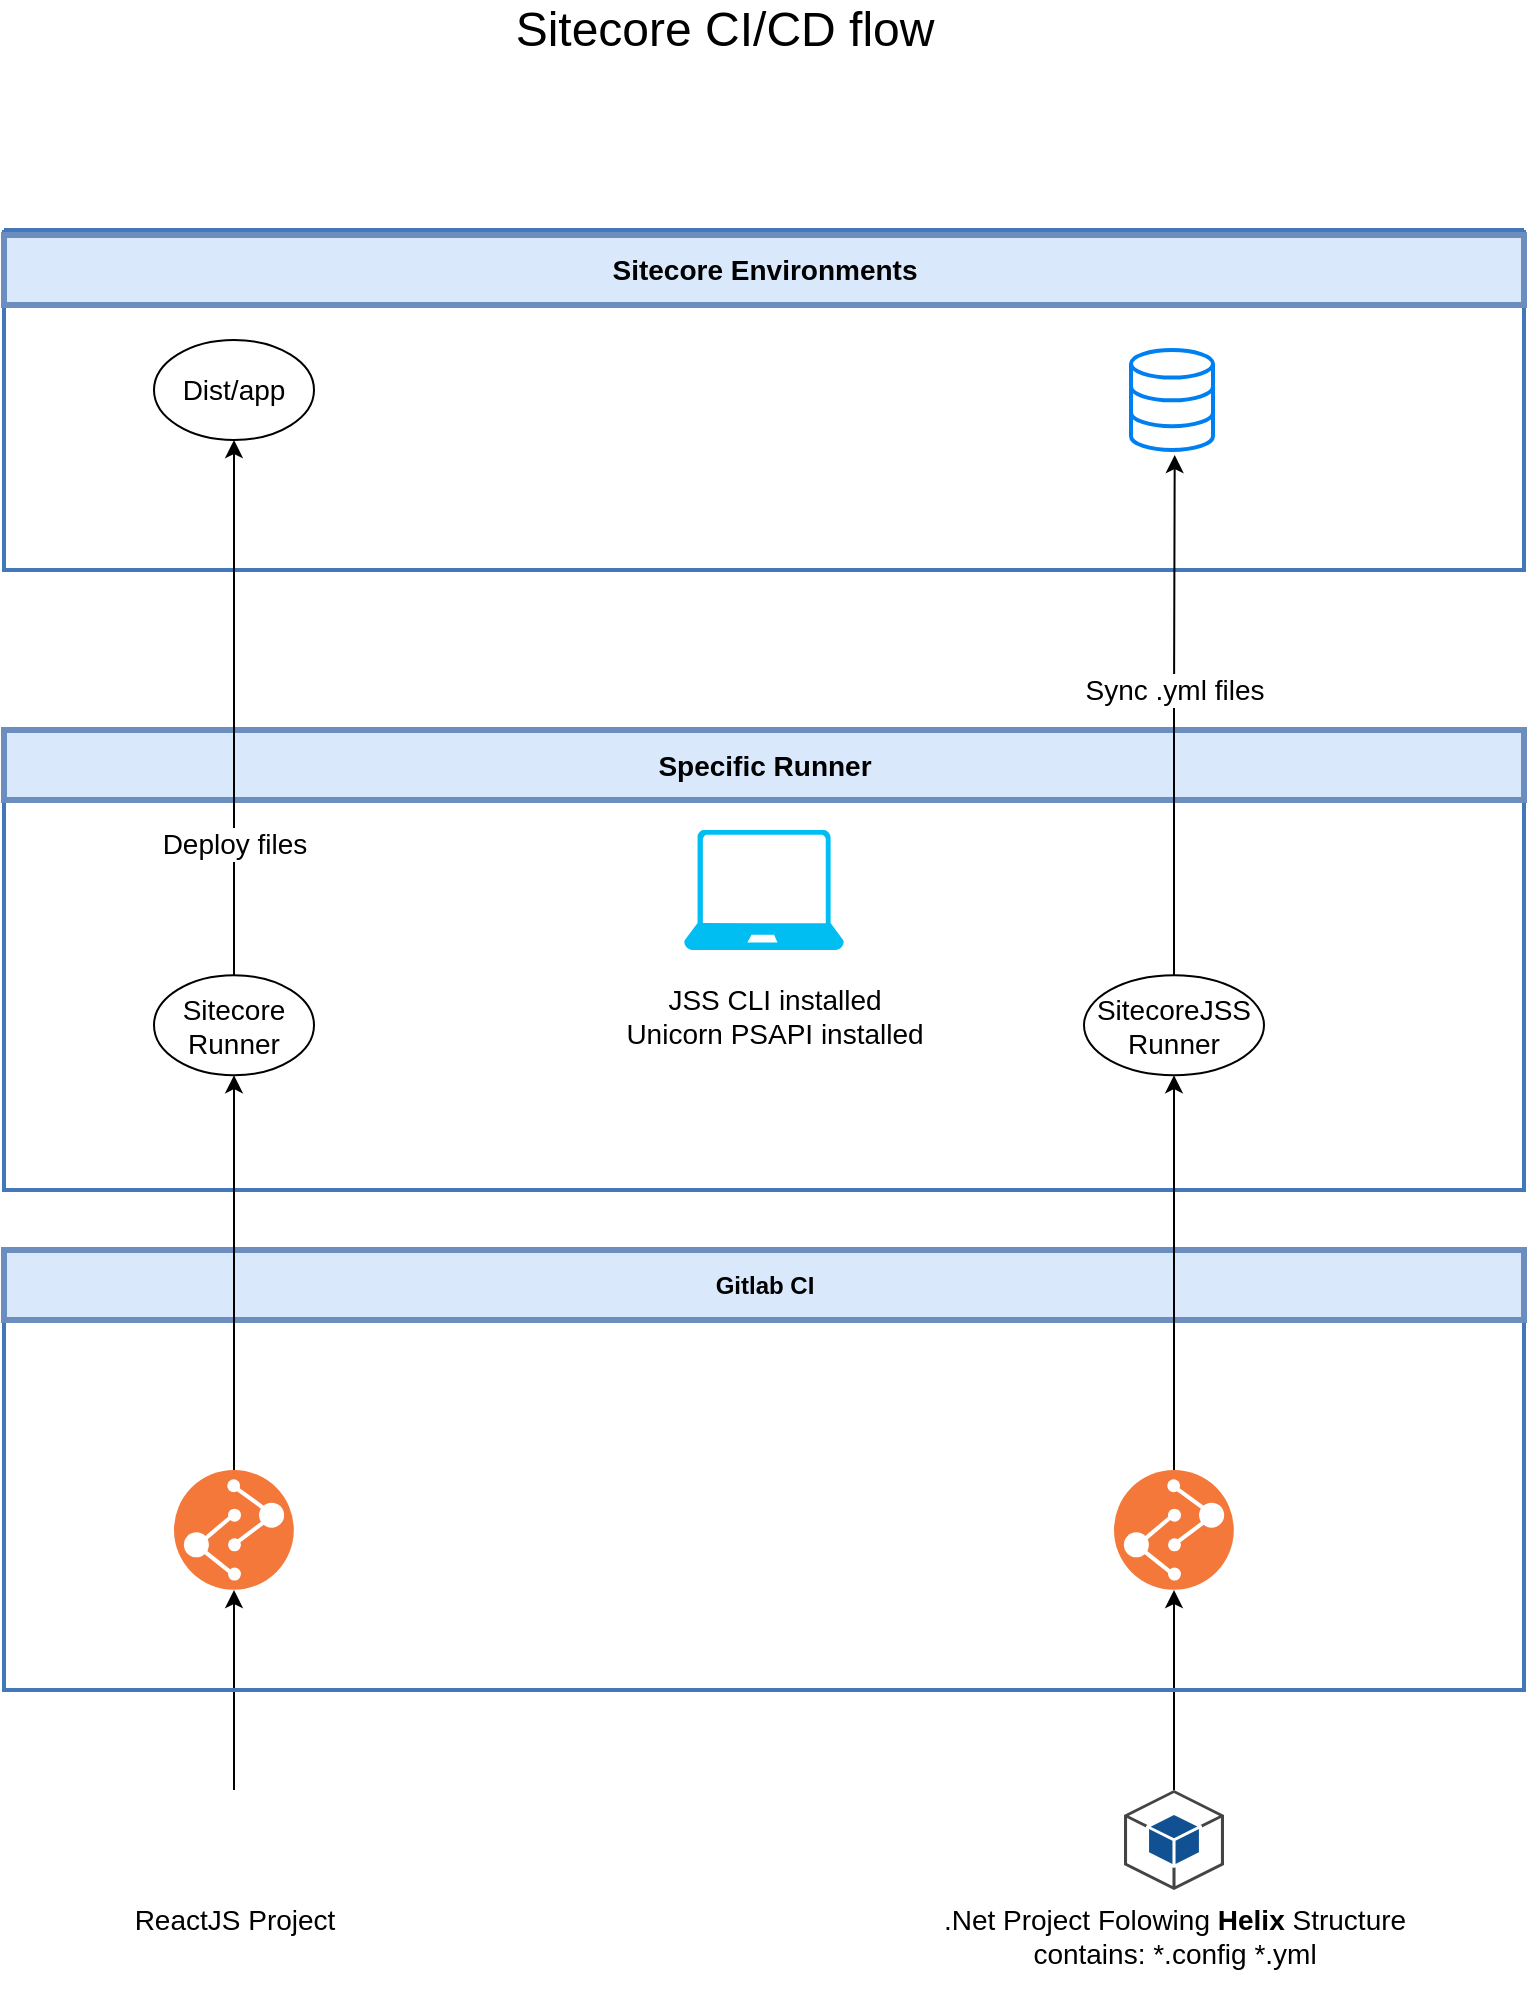 <mxfile version="13.1.11" type="github">
  <diagram id="YMeWcaonRKde9pnVvLDv" name="Page-1">
    <mxGraphModel dx="1426" dy="654" grid="1" gridSize="10" guides="1" tooltips="1" connect="1" arrows="1" fold="1" page="1" pageScale="1" pageWidth="850" pageHeight="1100" math="0" shadow="0">
      <root>
        <mxCell id="0" />
        <mxCell id="1" parent="0" />
        <mxCell id="kvG1uGzXW2yJ7lgL80eX-1" value="" style="swimlane;shadow=0;labelBackgroundColor=#007FFF;strokeColor=#4277BB;fillColor=none;gradientColor=none;fontColor=#000000;align=right;collapsible=0;startSize=0;strokeWidth=2;swimlaneFillColor=none;" vertex="1" parent="1">
          <mxGeometry x="40" y="160" width="760" height="170" as="geometry" />
        </mxCell>
        <mxCell id="kvG1uGzXW2yJ7lgL80eX-2" value="&lt;font style=&quot;font-size: 14px&quot;&gt;Sitecore Environments&lt;/font&gt;" style="text;html=1;align=center;verticalAlign=middle;shadow=0;dashed=0;strokeColor=#6c8ebf;fillColor=#dae8fc;labelBackgroundColor=none;fontStyle=1;fontSize=12;spacingLeft=0;strokeWidth=3;" vertex="1" parent="kvG1uGzXW2yJ7lgL80eX-1">
          <mxGeometry y="2.5" width="760" height="35" as="geometry" />
        </mxCell>
        <mxCell id="kvG1uGzXW2yJ7lgL80eX-48" value="&lt;font style=&quot;font-size: 14px&quot;&gt;Dist/app&lt;/font&gt;" style="ellipse;whiteSpace=wrap;html=1;" vertex="1" parent="kvG1uGzXW2yJ7lgL80eX-1">
          <mxGeometry x="75" y="55" width="80" height="50" as="geometry" />
        </mxCell>
        <mxCell id="kvG1uGzXW2yJ7lgL80eX-66" value="" style="html=1;verticalLabelPosition=bottom;align=center;labelBackgroundColor=#ffffff;verticalAlign=top;strokeWidth=2;strokeColor=#0080F0;shadow=0;dashed=0;shape=mxgraph.ios7.icons.data;" vertex="1" parent="kvG1uGzXW2yJ7lgL80eX-1">
          <mxGeometry x="563.5" y="60" width="41" height="50" as="geometry" />
        </mxCell>
        <mxCell id="kvG1uGzXW2yJ7lgL80eX-73" value="" style="shape=image;imageAspect=0;aspect=fixed;verticalLabelPosition=bottom;verticalAlign=top;image=https://cdn.iconscout.com/icon/free/png-512/sitecore-2-569212.png;" vertex="1" parent="kvG1uGzXW2yJ7lgL80eX-1">
          <mxGeometry x="330" y="37.5" width="102.5" height="102.5" as="geometry" />
        </mxCell>
        <mxCell id="kvG1uGzXW2yJ7lgL80eX-26" value="" style="edgeStyle=orthogonalEdgeStyle;rounded=0;orthogonalLoop=1;jettySize=auto;html=1;entryX=0.5;entryY=1;entryDx=0;entryDy=0;" edge="1" parent="1" source="kvG1uGzXW2yJ7lgL80eX-19" target="kvG1uGzXW2yJ7lgL80eX-78">
          <mxGeometry relative="1" as="geometry">
            <mxPoint x="155" y="830" as="targetPoint" />
          </mxGeometry>
        </mxCell>
        <mxCell id="kvG1uGzXW2yJ7lgL80eX-19" value="&lt;font style=&quot;font-size: 14px&quot;&gt;ReactJS Project&lt;/font&gt;" style="shape=image;html=1;verticalAlign=top;verticalLabelPosition=bottom;labelBackgroundColor=#ffffff;imageAspect=0;aspect=fixed;image=https://cdn4.iconfinder.com/data/icons/logos-3/600/React.js_logo-128.png" vertex="1" parent="1">
          <mxGeometry x="130" y="940" width="50" height="50" as="geometry" />
        </mxCell>
        <mxCell id="kvG1uGzXW2yJ7lgL80eX-28" value="" style="edgeStyle=orthogonalEdgeStyle;rounded=0;orthogonalLoop=1;jettySize=auto;html=1;entryX=0.5;entryY=1;entryDx=0;entryDy=0;" edge="1" parent="1" source="kvG1uGzXW2yJ7lgL80eX-20" target="kvG1uGzXW2yJ7lgL80eX-79">
          <mxGeometry relative="1" as="geometry">
            <mxPoint x="625" y="820" as="targetPoint" />
          </mxGeometry>
        </mxCell>
        <mxCell id="kvG1uGzXW2yJ7lgL80eX-20" value="&lt;font style=&quot;font-size: 14px&quot;&gt;.Net Project Folowing&amp;nbsp;&lt;b&gt;Helix&lt;/b&gt;&amp;nbsp;Structure&lt;br&gt;contains: *.config *.yml&lt;br&gt;&lt;br&gt;&lt;/font&gt;" style="outlineConnect=0;dashed=0;verticalLabelPosition=bottom;verticalAlign=top;align=center;html=1;shape=mxgraph.aws3.android;fillColor=#115193;gradientColor=none;" vertex="1" parent="1">
          <mxGeometry x="600" y="940" width="50" height="50" as="geometry" />
        </mxCell>
        <mxCell id="kvG1uGzXW2yJ7lgL80eX-21" value="" style="swimlane;shadow=0;labelBackgroundColor=#007FFF;strokeColor=#4277BB;fillColor=none;gradientColor=none;fontColor=#000000;align=right;collapsible=0;startSize=0;strokeWidth=2;swimlaneFillColor=none;" vertex="1" parent="1">
          <mxGeometry x="40" y="670" width="760" height="220" as="geometry" />
        </mxCell>
        <mxCell id="kvG1uGzXW2yJ7lgL80eX-22" value="Gitlab CI" style="text;html=1;align=center;verticalAlign=middle;shadow=0;dashed=0;strokeColor=#6c8ebf;fillColor=#dae8fc;labelBackgroundColor=none;fontStyle=1;fontSize=12;spacingLeft=0;strokeWidth=3;" vertex="1" parent="kvG1uGzXW2yJ7lgL80eX-21">
          <mxGeometry width="760" height="35" as="geometry" />
        </mxCell>
        <mxCell id="kvG1uGzXW2yJ7lgL80eX-69" value="" style="shape=image;html=1;verticalAlign=top;verticalLabelPosition=bottom;labelBackgroundColor=#ffffff;imageAspect=0;aspect=fixed;image=https://cdn4.iconfinder.com/data/icons/logos-and-brands/512/144_Gitlab_logo_logos-128.png" vertex="1" parent="kvG1uGzXW2yJ7lgL80eX-21">
          <mxGeometry x="328" y="35" width="104" height="104" as="geometry" />
        </mxCell>
        <mxCell id="kvG1uGzXW2yJ7lgL80eX-78" value="" style="aspect=fixed;perimeter=ellipsePerimeter;html=1;align=center;shadow=0;dashed=0;fontColor=#4277BB;labelBackgroundColor=#ffffff;fontSize=12;spacingTop=3;image;image=img/lib/ibm/devops/build_test.svg;" vertex="1" parent="kvG1uGzXW2yJ7lgL80eX-21">
          <mxGeometry x="85" y="110" width="60" height="60" as="geometry" />
        </mxCell>
        <mxCell id="kvG1uGzXW2yJ7lgL80eX-79" value="" style="aspect=fixed;perimeter=ellipsePerimeter;html=1;align=center;shadow=0;dashed=0;fontColor=#4277BB;labelBackgroundColor=#ffffff;fontSize=12;spacingTop=3;image;image=img/lib/ibm/devops/build_test.svg;" vertex="1" parent="kvG1uGzXW2yJ7lgL80eX-21">
          <mxGeometry x="555" y="110" width="60" height="60" as="geometry" />
        </mxCell>
        <mxCell id="kvG1uGzXW2yJ7lgL80eX-38" value="" style="swimlane;shadow=0;labelBackgroundColor=#007FFF;strokeColor=#4277BB;fillColor=none;gradientColor=none;fontColor=#000000;align=right;collapsible=0;startSize=0;strokeWidth=2;swimlaneFillColor=none;" vertex="1" parent="1">
          <mxGeometry x="40" y="410" width="760" height="230" as="geometry" />
        </mxCell>
        <mxCell id="kvG1uGzXW2yJ7lgL80eX-39" value="&lt;font style=&quot;font-size: 14px&quot;&gt;Specific Runner&lt;/font&gt;" style="text;html=1;align=center;verticalAlign=middle;shadow=0;dashed=0;strokeColor=#6c8ebf;fillColor=#dae8fc;labelBackgroundColor=none;fontStyle=1;fontSize=12;spacingLeft=0;strokeWidth=3;" vertex="1" parent="kvG1uGzXW2yJ7lgL80eX-38">
          <mxGeometry width="760" height="35" as="geometry" />
        </mxCell>
        <mxCell id="kvG1uGzXW2yJ7lgL80eX-40" value="&lt;font style=&quot;font-size: 14px&quot;&gt;JSS CLI installed&lt;br&gt;Unicorn PSAPI installed&lt;br&gt;&lt;/font&gt;" style="text;html=1;align=center;verticalAlign=middle;resizable=0;points=[];autosize=1;" vertex="1" parent="kvG1uGzXW2yJ7lgL80eX-38">
          <mxGeometry x="305" y="122.6" width="160" height="40" as="geometry" />
        </mxCell>
        <mxCell id="kvG1uGzXW2yJ7lgL80eX-41" value="&lt;font style=&quot;font-size: 14px&quot;&gt;Sitecore Runner&lt;/font&gt;" style="ellipse;whiteSpace=wrap;html=1;" vertex="1" parent="kvG1uGzXW2yJ7lgL80eX-38">
          <mxGeometry x="75" y="122.6" width="80" height="50" as="geometry" />
        </mxCell>
        <mxCell id="kvG1uGzXW2yJ7lgL80eX-42" value="&lt;font style=&quot;font-size: 14px&quot;&gt;SitecoreJSS Runner&lt;/font&gt;" style="ellipse;whiteSpace=wrap;html=1;" vertex="1" parent="kvG1uGzXW2yJ7lgL80eX-38">
          <mxGeometry x="540" y="122.6" width="90" height="50" as="geometry" />
        </mxCell>
        <mxCell id="kvG1uGzXW2yJ7lgL80eX-71" value="" style="verticalLabelPosition=bottom;html=1;verticalAlign=top;align=center;strokeColor=none;fillColor=#00BEF2;shape=mxgraph.azure.laptop;pointerEvents=1;" vertex="1" parent="kvG1uGzXW2yJ7lgL80eX-38">
          <mxGeometry x="340" y="50" width="80" height="60" as="geometry" />
        </mxCell>
        <mxCell id="kvG1uGzXW2yJ7lgL80eX-45" style="edgeStyle=orthogonalEdgeStyle;rounded=0;orthogonalLoop=1;jettySize=auto;html=1;exitX=0.5;exitY=0;exitDx=0;exitDy=0;entryX=0.5;entryY=1;entryDx=0;entryDy=0;" edge="1" parent="1" source="kvG1uGzXW2yJ7lgL80eX-78" target="kvG1uGzXW2yJ7lgL80eX-41">
          <mxGeometry relative="1" as="geometry">
            <mxPoint x="155" y="770" as="sourcePoint" />
          </mxGeometry>
        </mxCell>
        <mxCell id="kvG1uGzXW2yJ7lgL80eX-47" style="edgeStyle=orthogonalEdgeStyle;rounded=0;orthogonalLoop=1;jettySize=auto;html=1;exitX=0.5;exitY=0;exitDx=0;exitDy=0;entryX=0.5;entryY=1;entryDx=0;entryDy=0;" edge="1" parent="1" source="kvG1uGzXW2yJ7lgL80eX-79" target="kvG1uGzXW2yJ7lgL80eX-42">
          <mxGeometry relative="1" as="geometry">
            <mxPoint x="625" y="770" as="sourcePoint" />
          </mxGeometry>
        </mxCell>
        <mxCell id="kvG1uGzXW2yJ7lgL80eX-49" value="" style="edgeStyle=orthogonalEdgeStyle;rounded=0;orthogonalLoop=1;jettySize=auto;html=1;" edge="1" parent="1" source="kvG1uGzXW2yJ7lgL80eX-41" target="kvG1uGzXW2yJ7lgL80eX-48">
          <mxGeometry relative="1" as="geometry" />
        </mxCell>
        <mxCell id="kvG1uGzXW2yJ7lgL80eX-50" value="&lt;font style=&quot;font-size: 14px&quot;&gt;Deploy files&lt;/font&gt;" style="edgeLabel;html=1;align=center;verticalAlign=middle;resizable=0;points=[];" vertex="1" connectable="0" parent="kvG1uGzXW2yJ7lgL80eX-49">
          <mxGeometry x="0.286" y="2" relative="1" as="geometry">
            <mxPoint x="2" y="106" as="offset" />
          </mxGeometry>
        </mxCell>
        <mxCell id="kvG1uGzXW2yJ7lgL80eX-52" value="" style="edgeStyle=orthogonalEdgeStyle;rounded=0;orthogonalLoop=1;jettySize=auto;html=1;entryX=0.533;entryY=1.05;entryDx=0;entryDy=0;entryPerimeter=0;" edge="1" parent="1" source="kvG1uGzXW2yJ7lgL80eX-42" target="kvG1uGzXW2yJ7lgL80eX-66">
          <mxGeometry relative="1" as="geometry">
            <mxPoint x="625" y="310" as="targetPoint" />
          </mxGeometry>
        </mxCell>
        <mxCell id="kvG1uGzXW2yJ7lgL80eX-53" value="&lt;font style=&quot;font-size: 14px&quot;&gt;Sync .yml files&lt;/font&gt;" style="edgeLabel;html=1;align=center;verticalAlign=middle;resizable=0;points=[];" vertex="1" connectable="0" parent="kvG1uGzXW2yJ7lgL80eX-52">
          <mxGeometry x="0.086" relative="1" as="geometry">
            <mxPoint x="-0.99" y="-2" as="offset" />
          </mxGeometry>
        </mxCell>
        <mxCell id="kvG1uGzXW2yJ7lgL80eX-77" value="&lt;font style=&quot;font-size: 24px&quot;&gt;Sitecore CI/CD flow&lt;/font&gt;" style="text;html=1;align=center;verticalAlign=middle;resizable=0;points=[];autosize=1;" vertex="1" parent="1">
          <mxGeometry x="290" y="50" width="220" height="20" as="geometry" />
        </mxCell>
      </root>
    </mxGraphModel>
  </diagram>
</mxfile>
